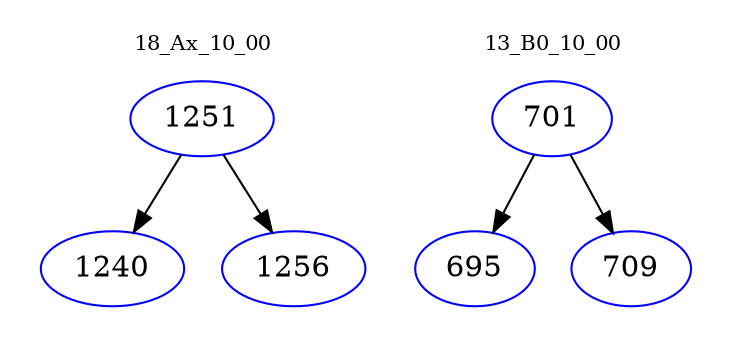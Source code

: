 digraph{
subgraph cluster_0 {
color = white
label = "18_Ax_10_00";
fontsize=10;
T0_1251 [label="1251", color="blue"]
T0_1251 -> T0_1240 [color="black"]
T0_1240 [label="1240", color="blue"]
T0_1251 -> T0_1256 [color="black"]
T0_1256 [label="1256", color="blue"]
}
subgraph cluster_1 {
color = white
label = "13_B0_10_00";
fontsize=10;
T1_701 [label="701", color="blue"]
T1_701 -> T1_695 [color="black"]
T1_695 [label="695", color="blue"]
T1_701 -> T1_709 [color="black"]
T1_709 [label="709", color="blue"]
}
}
